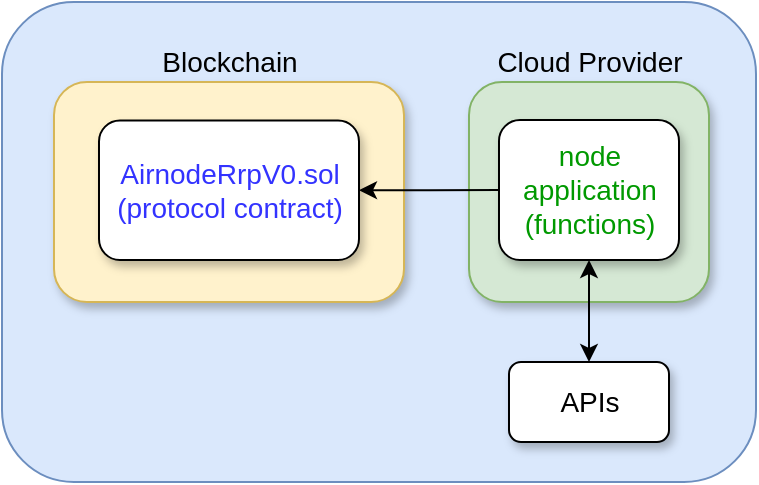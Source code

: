 <mxfile version="20.3.0" type="device"><diagram id="4O6epzg2AJXXY7ks4dIh" name="Page-1"><mxGraphModel dx="1187" dy="852" grid="1" gridSize="10" guides="1" tooltips="1" connect="1" arrows="1" fold="1" page="1" pageScale="1" pageWidth="850" pageHeight="1100" math="0" shadow="0"><root><mxCell id="0"/><mxCell id="1" parent="0"/><mxCell id="PLHr1ublGy9iBkVu0OF--1" value="" style="rounded=1;whiteSpace=wrap;html=1;fillColor=#dae8fc;strokeColor=#6c8ebf;" vertex="1" parent="1"><mxGeometry x="20" y="10" width="377" height="240" as="geometry"/></mxCell><mxCell id="l8H_vUXsylBwbUtLSSNO-1" value="" style="rounded=1;whiteSpace=wrap;html=1;fillColor=#d5e8d4;strokeColor=#82b366;shadow=1;" parent="1" vertex="1"><mxGeometry x="253.5" y="50" width="120" height="110" as="geometry"/></mxCell><mxCell id="l8H_vUXsylBwbUtLSSNO-2" value="&lt;font style=&quot;font-size: 14px&quot;&gt;APIs&lt;/font&gt;" style="rounded=1;whiteSpace=wrap;html=1;shadow=1;" parent="1" vertex="1"><mxGeometry x="273.5" y="190" width="80" height="40" as="geometry"/></mxCell><mxCell id="l8H_vUXsylBwbUtLSSNO-3" style="edgeStyle=orthogonalEdgeStyle;rounded=0;orthogonalLoop=1;jettySize=auto;html=1;entryX=0.5;entryY=0;entryDx=0;entryDy=0;startArrow=classic;startFill=1;" parent="1" source="l8H_vUXsylBwbUtLSSNO-4" target="l8H_vUXsylBwbUtLSSNO-2" edge="1"><mxGeometry relative="1" as="geometry"/></mxCell><mxCell id="l8H_vUXsylBwbUtLSSNO-4" value="&lt;font style=&quot;font-size: 14px&quot; color=&quot;#009900&quot;&gt;node&lt;br&gt;application&lt;br&gt;(functions)&lt;/font&gt;" style="rounded=1;whiteSpace=wrap;html=1;shadow=1;" parent="1" vertex="1"><mxGeometry x="268.5" y="69" width="90" height="70" as="geometry"/></mxCell><mxCell id="l8H_vUXsylBwbUtLSSNO-5" value="" style="rounded=1;whiteSpace=wrap;html=1;fillColor=#fff2cc;strokeColor=#d6b656;shadow=1;" parent="1" vertex="1"><mxGeometry x="46" y="50" width="175" height="110" as="geometry"/></mxCell><mxCell id="l8H_vUXsylBwbUtLSSNO-6" value="Blockchain" style="text;html=1;strokeColor=none;fillColor=none;align=center;verticalAlign=middle;whiteSpace=wrap;rounded=0;fontSize=14;" parent="1" vertex="1"><mxGeometry x="33.5" y="30" width="200" height="20" as="geometry"/></mxCell><mxCell id="l8H_vUXsylBwbUtLSSNO-7" style="edgeStyle=orthogonalEdgeStyle;rounded=0;orthogonalLoop=1;jettySize=auto;html=1;exitX=1;exitY=0.5;exitDx=0;exitDy=0;entryX=0;entryY=0.5;entryDx=0;entryDy=0;startArrow=classic;startFill=1;strokeColor=#000000;endArrow=none;endFill=0;" parent="1" source="l8H_vUXsylBwbUtLSSNO-11" target="l8H_vUXsylBwbUtLSSNO-4" edge="1"><mxGeometry relative="1" as="geometry"><mxPoint x="204.18" y="104" as="sourcePoint"/></mxGeometry></mxCell><mxCell id="l8H_vUXsylBwbUtLSSNO-9" value="&lt;span style=&quot;font-size: 14px&quot;&gt;Cloud Provider&lt;/span&gt;" style="text;html=1;strokeColor=none;fillColor=none;align=center;verticalAlign=middle;whiteSpace=wrap;rounded=0;fontStyle=0;fontSize=14;" parent="1" vertex="1"><mxGeometry x="243.5" y="30" width="140" height="20" as="geometry"/></mxCell><mxCell id="l8H_vUXsylBwbUtLSSNO-11" value="&lt;font style=&quot;font-size: 14px&quot; color=&quot;#3333ff&quot;&gt;AirnodeRrpV0.sol&lt;br&gt;(protocol contract)&lt;/font&gt;" style="rounded=1;whiteSpace=wrap;html=1;shadow=1;" parent="1" vertex="1"><mxGeometry x="68.5" y="69.25" width="130" height="69.75" as="geometry"/></mxCell></root></mxGraphModel></diagram></mxfile>
